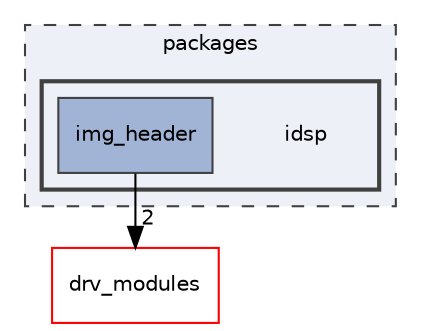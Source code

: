 digraph "packages/idsp"
{
 // INTERACTIVE_SVG=YES
 // LATEX_PDF_SIZE
  bgcolor="transparent";
  edge [fontname="Helvetica",fontsize="10",labelfontname="Helvetica",labelfontsize="10"];
  node [fontname="Helvetica",fontsize="10",shape=record];
  compound=true
  subgraph clusterdir_93501a11e921083efbd154e0cdff5f10 {
    graph [ bgcolor="#edf0f7", pencolor="grey25", style="filled,dashed,", label="packages", fontname="Helvetica", fontsize="10", URL="dir_93501a11e921083efbd154e0cdff5f10.html"]
  subgraph clusterdir_71b570d8105990a6f6d32850836c305e {
    graph [ bgcolor="#edf0f7", pencolor="grey25", style="filled,bold,", label="", fontname="Helvetica", fontsize="10", URL="dir_71b570d8105990a6f6d32850836c305e.html"]
    dir_71b570d8105990a6f6d32850836c305e [shape=plaintext, label="idsp"];
  dir_23cb88b85c45744a73038471293be7b5 [shape=box, label="img_header", style="filled,", fillcolor="#a2b4d6", color="grey25", URL="dir_23cb88b85c45744a73038471293be7b5.html"];
  }
  }
  dir_3f8e3e5cc57197a86ac156d9cb931dab [shape=box, label="drv_modules", style="", fillcolor="#edf0f7", color="red", URL="dir_3f8e3e5cc57197a86ac156d9cb931dab.html"];
  dir_23cb88b85c45744a73038471293be7b5->dir_3f8e3e5cc57197a86ac156d9cb931dab [headlabel="2", labeldistance=1.5 headhref="dir_000024_000015.html"];
}
